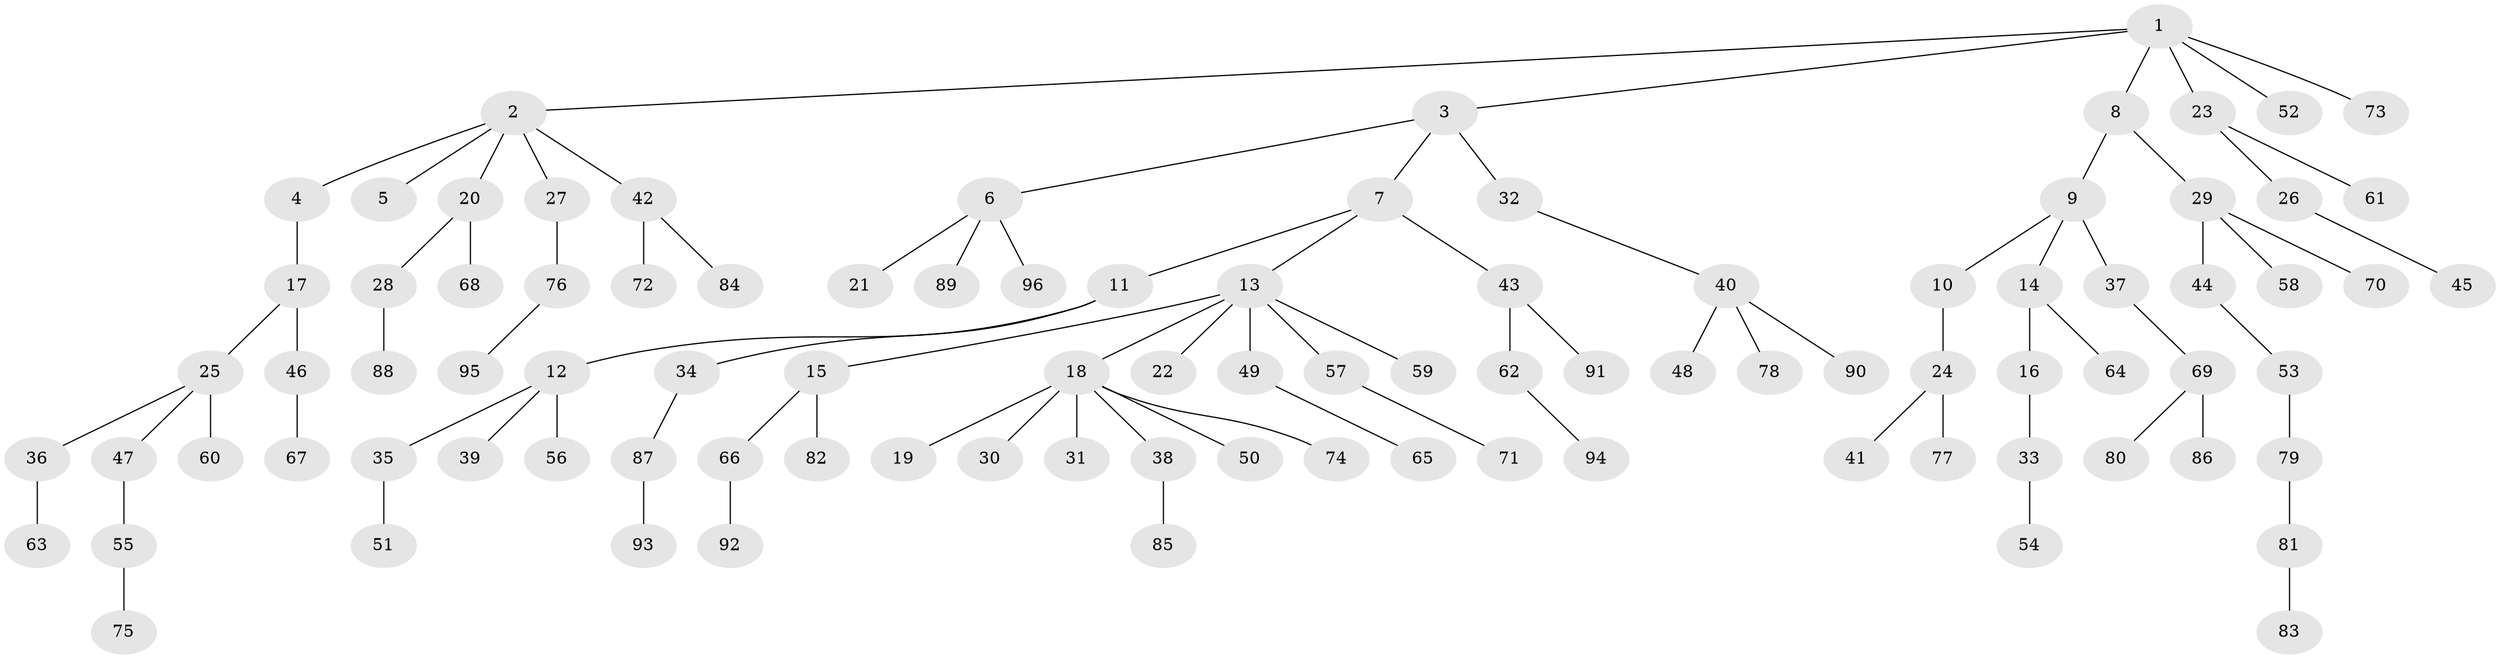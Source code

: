 // coarse degree distribution, {7: 0.015873015873015872, 6: 0.047619047619047616, 4: 0.06349206349206349, 3: 0.1111111111111111, 1: 0.5873015873015873, 5: 0.015873015873015872, 2: 0.15873015873015872}
// Generated by graph-tools (version 1.1) at 2025/42/03/06/25 10:42:05]
// undirected, 96 vertices, 95 edges
graph export_dot {
graph [start="1"]
  node [color=gray90,style=filled];
  1;
  2;
  3;
  4;
  5;
  6;
  7;
  8;
  9;
  10;
  11;
  12;
  13;
  14;
  15;
  16;
  17;
  18;
  19;
  20;
  21;
  22;
  23;
  24;
  25;
  26;
  27;
  28;
  29;
  30;
  31;
  32;
  33;
  34;
  35;
  36;
  37;
  38;
  39;
  40;
  41;
  42;
  43;
  44;
  45;
  46;
  47;
  48;
  49;
  50;
  51;
  52;
  53;
  54;
  55;
  56;
  57;
  58;
  59;
  60;
  61;
  62;
  63;
  64;
  65;
  66;
  67;
  68;
  69;
  70;
  71;
  72;
  73;
  74;
  75;
  76;
  77;
  78;
  79;
  80;
  81;
  82;
  83;
  84;
  85;
  86;
  87;
  88;
  89;
  90;
  91;
  92;
  93;
  94;
  95;
  96;
  1 -- 2;
  1 -- 3;
  1 -- 8;
  1 -- 23;
  1 -- 52;
  1 -- 73;
  2 -- 4;
  2 -- 5;
  2 -- 20;
  2 -- 27;
  2 -- 42;
  3 -- 6;
  3 -- 7;
  3 -- 32;
  4 -- 17;
  6 -- 21;
  6 -- 89;
  6 -- 96;
  7 -- 11;
  7 -- 13;
  7 -- 43;
  8 -- 9;
  8 -- 29;
  9 -- 10;
  9 -- 14;
  9 -- 37;
  10 -- 24;
  11 -- 12;
  11 -- 34;
  12 -- 35;
  12 -- 39;
  12 -- 56;
  13 -- 15;
  13 -- 18;
  13 -- 22;
  13 -- 49;
  13 -- 57;
  13 -- 59;
  14 -- 16;
  14 -- 64;
  15 -- 66;
  15 -- 82;
  16 -- 33;
  17 -- 25;
  17 -- 46;
  18 -- 19;
  18 -- 30;
  18 -- 31;
  18 -- 38;
  18 -- 50;
  18 -- 74;
  20 -- 28;
  20 -- 68;
  23 -- 26;
  23 -- 61;
  24 -- 41;
  24 -- 77;
  25 -- 36;
  25 -- 47;
  25 -- 60;
  26 -- 45;
  27 -- 76;
  28 -- 88;
  29 -- 44;
  29 -- 58;
  29 -- 70;
  32 -- 40;
  33 -- 54;
  34 -- 87;
  35 -- 51;
  36 -- 63;
  37 -- 69;
  38 -- 85;
  40 -- 48;
  40 -- 78;
  40 -- 90;
  42 -- 72;
  42 -- 84;
  43 -- 62;
  43 -- 91;
  44 -- 53;
  46 -- 67;
  47 -- 55;
  49 -- 65;
  53 -- 79;
  55 -- 75;
  57 -- 71;
  62 -- 94;
  66 -- 92;
  69 -- 80;
  69 -- 86;
  76 -- 95;
  79 -- 81;
  81 -- 83;
  87 -- 93;
}
